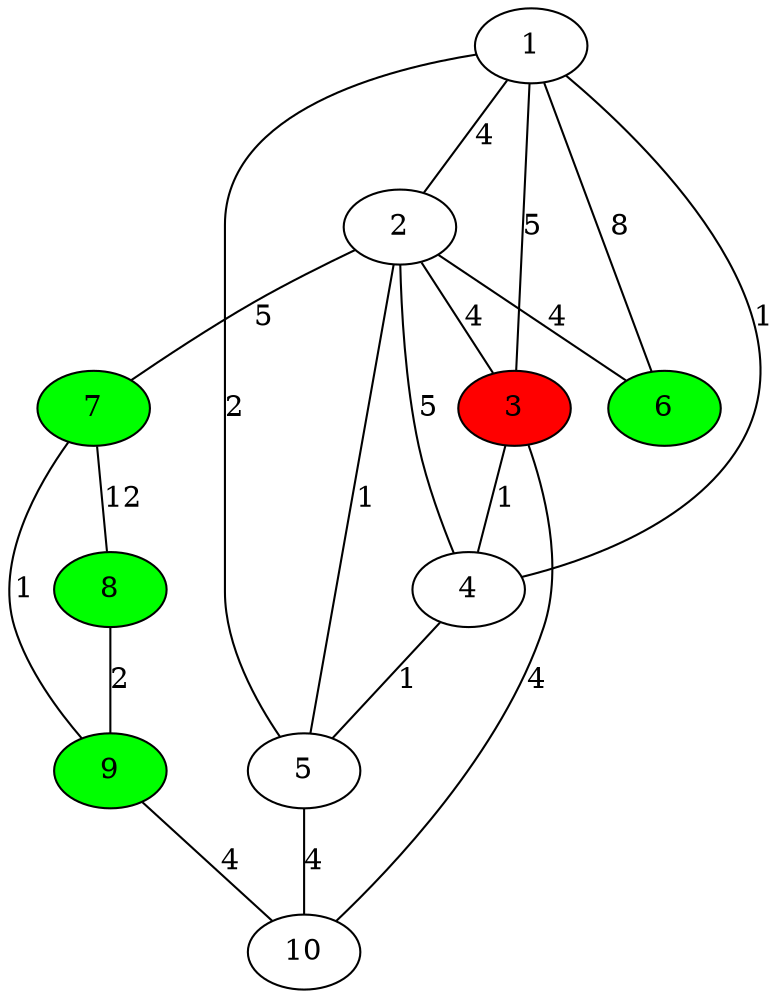 graph roads {
1;
2;
3 [style=filled, fillcolor=red];
4;
5;
6 [style=filled, fillcolor=green];
7 [style=filled, fillcolor=green];
8 [style=filled, fillcolor=green];
9 [style=filled, fillcolor=green];
10;
1 -- 2 [label=4];
1 -- 3 [label=5];
1 -- 4 [label=1];
1 -- 5 [label=2];
1 -- 6 [label=8];
2 -- 3 [label=4];
2 -- 4 [label=5];
2 -- 5 [label=1];
2 -- 6 [label=4];
2 -- 7 [label=5];
3 -- 4 [label=1];
3 -- 10 [label=4];
4 -- 5 [label=1];
5 -- 10 [label=4];
7 -- 8 [label=12];
7 -- 9 [label=1];
8 -- 9 [label=2];
9 -- 10 [label=4];
}
